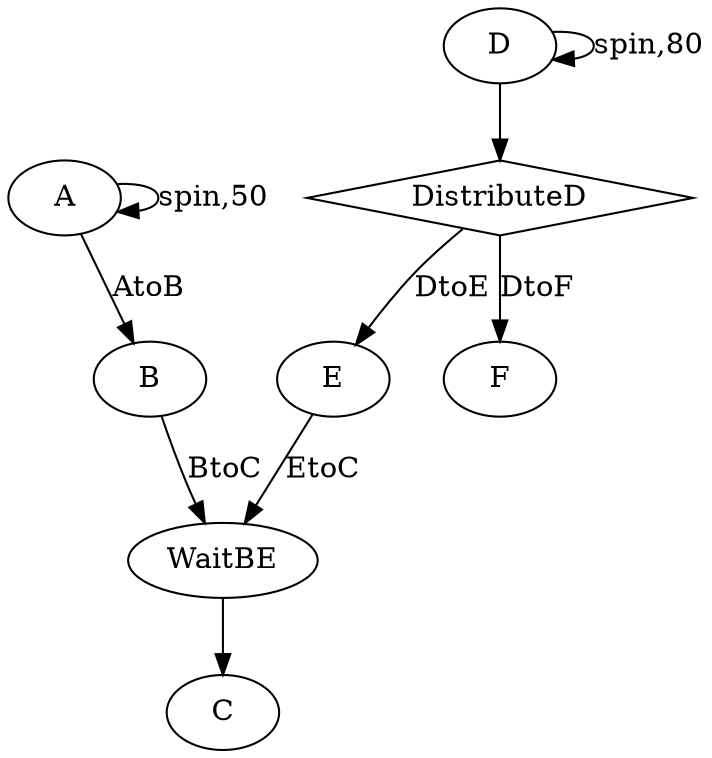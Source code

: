 digraph G {
    A [label = "A";];
    A -> A [label = "spin,50";];
    A -> B [label = "AtoB";];
    B [label = "B";];
    B -> WaitBE [label = "BtoC";];
    C [label = "C";];
    WaitBE [label = "WaitBE";];
    WaitBE -> C;
    D [label = "D";];
    Distribute [label = "DistributeD", shape = "diamond"];
    D -> D [label = "spin,80";];
    D -> Distribute;
    Distribute -> E [label = "DtoE";];
    Distribute -> F [label = "DtoF";];
    E [label = "E";];
    E -> WaitBE [label = "EtoC";];
    F [label = "F";];
}
